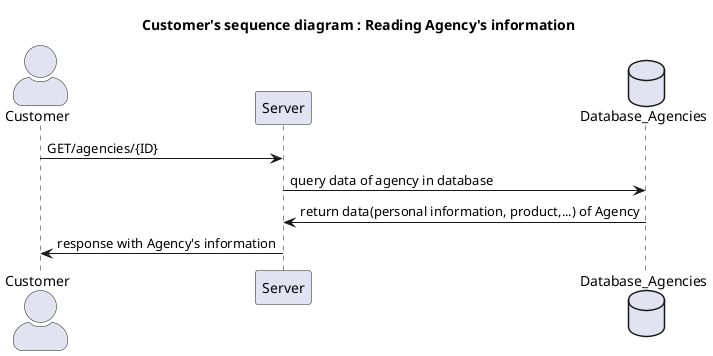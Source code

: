 @startuml Application use cases diagram
skinparam actorStyle awesome
title Customer's sequence diagram : Reading Agency's information


actor Customer
participant Server
database Database_Agencies as DB

Customer -> Server : GET/agencies/{ID}
Server -> DB: query data of agency in database
DB -> Server : return data(personal information, product,...) of Agency
Server -> Customer : response with Agency's information


